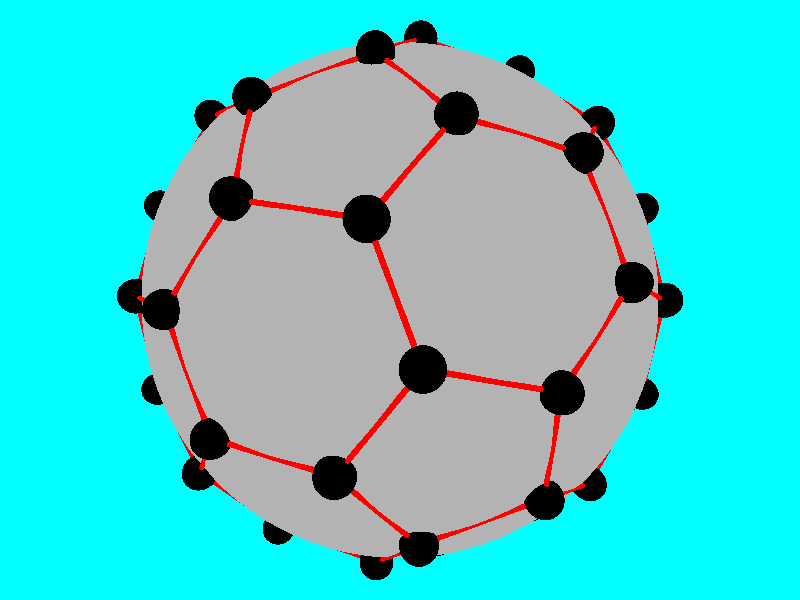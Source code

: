 // Object Name: Buckyball II   
// Version:     01.10.95 written for POV 2.2.   
// Description: A C60 molecule.
// Scale:       1.5 units = about 1 molecule radius.
// Positioning: Sphere centred at the origin.
// Keywords:    Buckyball
// Author:      Chris Bartlett.  
// This file is licensed under the terms of the CC-LGPL.


                                          
light_source   {<-3, 8, -30> color rgb <1,1,1> }                         
light_source   {<-3, 8, -30> color rgb <1,1,1> }                         
camera {location <2, 3, -5> look_at  <0, 0, 0> }                         
background {color rgb <0,1,1>}                                           
                                                                         
#declare Buckyball_Separation = 1;       // The distance between the atoms          
#declare Buckyball_AtomRadius = 0.15;    // The size of the atoms                   
#declare Buckyball_BarRadius = 0.02;     // The thickness of the bars between atoms 
                                                                         
#declare Buckyball_Atom = union {                                                  
  sphere {             
    <0,0,Buckyball_Separation * 0.850651>,Buckyball_AtomRadius          
    texture {                                       
      pigment {color rgb <0,0,0>}                   
      finish {phong 0.9 phong_size 60}              
      }                                             
    }                                               
  cylinder {<0,0,0><0,0,Buckyball_Separation/2>,Buckyball_BarRadius     
    rotate <31.7175,0,0>                            
    translate <0,0,Buckyball_Separation * 0.850651>           
    pigment {color rgb <1,0,0>}                     
    }                                               
  cylinder {<0,0,0><0,0,-Buckyball_Separation>,Buckyball_BarRadius      
    rotate <0,54,0>                                 
    translate <0,0,Buckyball_Separation * 0.850651>           
    pigment {color rgb <1,0,0>}                     
    }                                               
  }                                                 
                 
#declare Buckyball_Sidelength = Buckyball_Separation * 2.09017;       
#declare Buckyball_MoleculeRadius = Buckyball_Sidelength * 1.309021;  
                                                 
#declare Buckyball_Pentagon = union {                      
  object {Buckyball_Atom rotate <0,36,0>}                  
  object {Buckyball_Atom rotate <0,-36,0> }                
  object {Buckyball_Atom rotate <0,108,0> }                
  object {Buckyball_Atom rotate <0,-108,0> }               
  object {Buckyball_Atom rotate <0,180,0> }                
  }                                              
                                                 
#declare Buckyball_DualPentagon = union {                  
  object{ Buckyball_Pentagon                               
    translate <0,0,Buckyball_Sidelength * 0.688191>        
    rotate <31.7175,0,0>                         
    }                                            
  object{Buckyball_Pentagon                                
    translate <0,0,Buckyball_Sidelength * 0.688191>  
    rotate <31.7175,180,0>                                                
    }                                                                     
  translate <0,Buckyball_MoleculeRadius,0>                                          
  }                                                                       

#declare Buckyball = union {                                                                          
  object {Buckyball_DualPentagon}                                                     
  object {Buckyball_DualPentagon rotate<180,0,0>}                                     
  object {Buckyball_DualPentagon rotate<90,0,90>}                                     
  object {Buckyball_DualPentagon rotate<270,0,90>}                                    
  object {Buckyball_DualPentagon rotate<0,90,90>}                                     
  object {Buckyball_DualPentagon rotate<0,90,270>}                                    
  sphere {<0,0,0> Buckyball_MoleculeRadius*0.89 
    pigment{color rgbf <0.7,.7,.7,0.7>}
  //  finish {reflection 0.7}
    }  
  }
                   
object {Buckyball rotate <clock,0,0>}
                                                       
//            End of Buckyball                                                                                                                                       